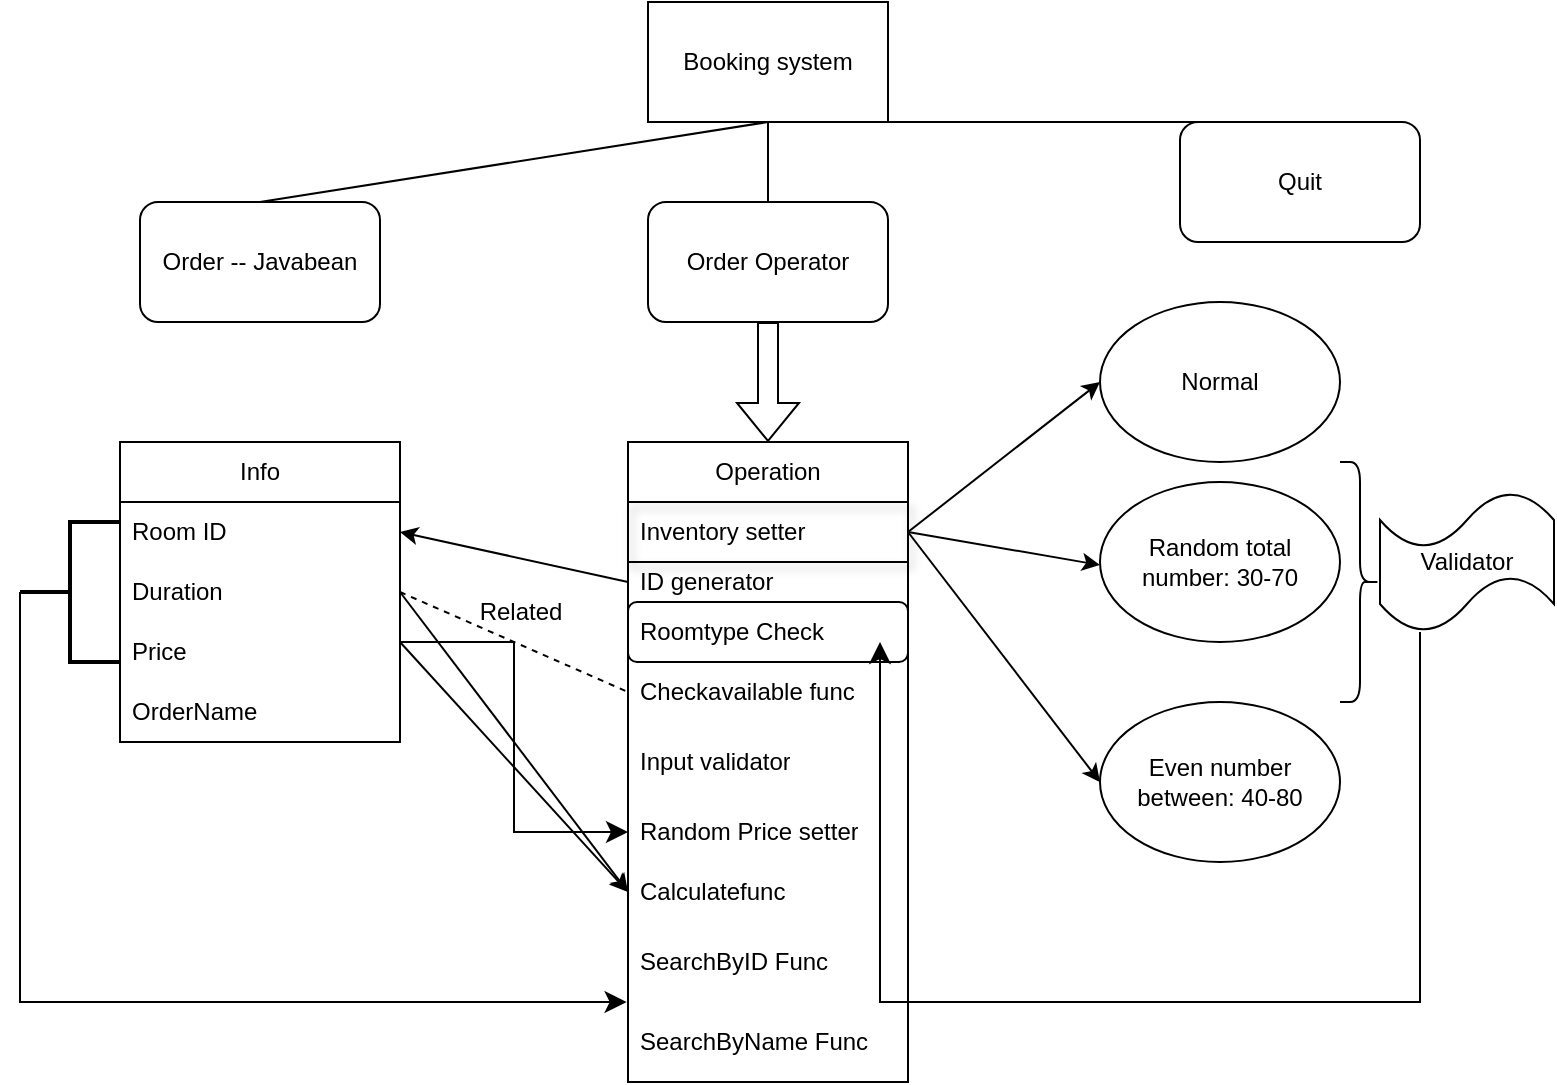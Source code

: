 <mxfile version="22.1.2" type="device">
  <diagram id="C5RBs43oDa-KdzZeNtuy" name="Page-1">
    <mxGraphModel dx="989" dy="577" grid="1" gridSize="10" guides="1" tooltips="1" connect="1" arrows="1" fold="1" page="1" pageScale="1" pageWidth="827" pageHeight="1169" math="0" shadow="0">
      <root>
        <mxCell id="WIyWlLk6GJQsqaUBKTNV-0" />
        <mxCell id="WIyWlLk6GJQsqaUBKTNV-1" parent="WIyWlLk6GJQsqaUBKTNV-0" />
        <mxCell id="8rY52Zaw_GlAbbQP_xOI-0" value="Booking system" style="rounded=0;whiteSpace=wrap;html=1;" vertex="1" parent="WIyWlLk6GJQsqaUBKTNV-1">
          <mxGeometry x="354" y="20" width="120" height="60" as="geometry" />
        </mxCell>
        <mxCell id="8rY52Zaw_GlAbbQP_xOI-1" value="Order -- Javabean" style="rounded=1;whiteSpace=wrap;html=1;" vertex="1" parent="WIyWlLk6GJQsqaUBKTNV-1">
          <mxGeometry x="100" y="120" width="120" height="60" as="geometry" />
        </mxCell>
        <mxCell id="8rY52Zaw_GlAbbQP_xOI-2" value="Order Operator" style="rounded=1;whiteSpace=wrap;html=1;" vertex="1" parent="WIyWlLk6GJQsqaUBKTNV-1">
          <mxGeometry x="354" y="120" width="120" height="60" as="geometry" />
        </mxCell>
        <mxCell id="8rY52Zaw_GlAbbQP_xOI-3" value="Quit" style="rounded=1;whiteSpace=wrap;html=1;" vertex="1" parent="WIyWlLk6GJQsqaUBKTNV-1">
          <mxGeometry x="620" y="80" width="120" height="60" as="geometry" />
        </mxCell>
        <mxCell id="8rY52Zaw_GlAbbQP_xOI-4" value="Info" style="swimlane;fontStyle=0;childLayout=stackLayout;horizontal=1;startSize=30;horizontalStack=0;resizeParent=1;resizeParentMax=0;resizeLast=0;collapsible=1;marginBottom=0;whiteSpace=wrap;html=1;" vertex="1" parent="WIyWlLk6GJQsqaUBKTNV-1">
          <mxGeometry x="90" y="240" width="140" height="150" as="geometry" />
        </mxCell>
        <mxCell id="8rY52Zaw_GlAbbQP_xOI-5" value="Room ID" style="text;strokeColor=none;fillColor=none;align=left;verticalAlign=middle;spacingLeft=4;spacingRight=4;overflow=hidden;points=[[0,0.5],[1,0.5]];portConstraint=eastwest;rotatable=0;whiteSpace=wrap;html=1;" vertex="1" parent="8rY52Zaw_GlAbbQP_xOI-4">
          <mxGeometry y="30" width="140" height="30" as="geometry" />
        </mxCell>
        <mxCell id="8rY52Zaw_GlAbbQP_xOI-6" value="Duration" style="text;strokeColor=none;fillColor=none;align=left;verticalAlign=middle;spacingLeft=4;spacingRight=4;overflow=hidden;points=[[0,0.5],[1,0.5]];portConstraint=eastwest;rotatable=0;whiteSpace=wrap;html=1;" vertex="1" parent="8rY52Zaw_GlAbbQP_xOI-4">
          <mxGeometry y="60" width="140" height="30" as="geometry" />
        </mxCell>
        <mxCell id="8rY52Zaw_GlAbbQP_xOI-7" value="Price" style="text;strokeColor=none;fillColor=none;align=left;verticalAlign=middle;spacingLeft=4;spacingRight=4;overflow=hidden;points=[[0,0.5],[1,0.5]];portConstraint=eastwest;rotatable=0;whiteSpace=wrap;html=1;" vertex="1" parent="8rY52Zaw_GlAbbQP_xOI-4">
          <mxGeometry y="90" width="140" height="30" as="geometry" />
        </mxCell>
        <mxCell id="8rY52Zaw_GlAbbQP_xOI-18" value="OrderName" style="text;strokeColor=none;fillColor=none;align=left;verticalAlign=middle;spacingLeft=4;spacingRight=4;overflow=hidden;points=[[0,0.5],[1,0.5]];portConstraint=eastwest;rotatable=0;whiteSpace=wrap;html=1;" vertex="1" parent="8rY52Zaw_GlAbbQP_xOI-4">
          <mxGeometry y="120" width="140" height="30" as="geometry" />
        </mxCell>
        <mxCell id="8rY52Zaw_GlAbbQP_xOI-9" value="Operation" style="swimlane;fontStyle=0;childLayout=stackLayout;horizontal=1;startSize=30;horizontalStack=0;resizeParent=1;resizeParentMax=0;resizeLast=0;collapsible=1;marginBottom=0;whiteSpace=wrap;html=1;" vertex="1" parent="WIyWlLk6GJQsqaUBKTNV-1">
          <mxGeometry x="344" y="240" width="140" height="320" as="geometry" />
        </mxCell>
        <mxCell id="8rY52Zaw_GlAbbQP_xOI-25" value="" style="endArrow=classic;html=1;rounded=0;entryX=1;entryY=0.5;entryDx=0;entryDy=0;" edge="1" parent="8rY52Zaw_GlAbbQP_xOI-9" target="8rY52Zaw_GlAbbQP_xOI-5">
          <mxGeometry width="50" height="50" relative="1" as="geometry">
            <mxPoint y="70" as="sourcePoint" />
            <mxPoint x="50" y="20" as="targetPoint" />
          </mxGeometry>
        </mxCell>
        <mxCell id="8rY52Zaw_GlAbbQP_xOI-15" value="Inventory setter" style="text;strokeColor=default;fillColor=none;align=left;verticalAlign=middle;spacingLeft=4;spacingRight=4;overflow=hidden;points=[[0,0.5],[1,0.5]];portConstraint=eastwest;rotatable=0;whiteSpace=wrap;html=1;glass=1;shadow=1;" vertex="1" parent="8rY52Zaw_GlAbbQP_xOI-9">
          <mxGeometry y="30" width="140" height="30" as="geometry" />
        </mxCell>
        <mxCell id="8rY52Zaw_GlAbbQP_xOI-17" value="ID generator" style="text;strokeColor=none;fillColor=none;align=left;verticalAlign=middle;spacingLeft=4;spacingRight=4;overflow=hidden;points=[[0,0.5],[1,0.5]];portConstraint=eastwest;rotatable=0;whiteSpace=wrap;html=1;" vertex="1" parent="8rY52Zaw_GlAbbQP_xOI-9">
          <mxGeometry y="60" width="140" height="20" as="geometry" />
        </mxCell>
        <mxCell id="8rY52Zaw_GlAbbQP_xOI-14" value="Roomtype Check" style="text;strokeColor=default;fillColor=none;align=left;verticalAlign=middle;spacingLeft=4;spacingRight=4;overflow=hidden;points=[[0,0.5],[1,0.5]];portConstraint=eastwest;rotatable=0;whiteSpace=wrap;html=1;rounded=1;" vertex="1" parent="8rY52Zaw_GlAbbQP_xOI-9">
          <mxGeometry y="80" width="140" height="30" as="geometry" />
        </mxCell>
        <mxCell id="8rY52Zaw_GlAbbQP_xOI-10" value="Checkavailable func" style="text;strokeColor=none;fillColor=none;align=left;verticalAlign=middle;spacingLeft=4;spacingRight=4;overflow=hidden;points=[[0,0.5],[1,0.5]];portConstraint=eastwest;rotatable=0;whiteSpace=wrap;html=1;" vertex="1" parent="8rY52Zaw_GlAbbQP_xOI-9">
          <mxGeometry y="110" width="140" height="30" as="geometry" />
        </mxCell>
        <mxCell id="8rY52Zaw_GlAbbQP_xOI-12" value="Input validator" style="text;strokeColor=none;fillColor=none;align=left;verticalAlign=middle;spacingLeft=4;spacingRight=4;overflow=hidden;points=[[0,0.5],[1,0.5]];portConstraint=eastwest;rotatable=0;whiteSpace=wrap;html=1;" vertex="1" parent="8rY52Zaw_GlAbbQP_xOI-9">
          <mxGeometry y="140" width="140" height="40" as="geometry" />
        </mxCell>
        <mxCell id="8rY52Zaw_GlAbbQP_xOI-16" value="Random Price setter" style="text;strokeColor=none;fillColor=none;align=left;verticalAlign=middle;spacingLeft=4;spacingRight=4;overflow=hidden;points=[[0,0.5],[1,0.5]];portConstraint=eastwest;rotatable=0;whiteSpace=wrap;html=1;" vertex="1" parent="8rY52Zaw_GlAbbQP_xOI-9">
          <mxGeometry y="180" width="140" height="30" as="geometry" />
        </mxCell>
        <mxCell id="8rY52Zaw_GlAbbQP_xOI-11" value="Calculatefunc" style="text;strokeColor=none;fillColor=none;align=left;verticalAlign=middle;spacingLeft=4;spacingRight=4;overflow=hidden;points=[[0,0.5],[1,0.5]];portConstraint=eastwest;rotatable=0;whiteSpace=wrap;html=1;" vertex="1" parent="8rY52Zaw_GlAbbQP_xOI-9">
          <mxGeometry y="210" width="140" height="30" as="geometry" />
        </mxCell>
        <mxCell id="8rY52Zaw_GlAbbQP_xOI-19" value="SearchByID Func" style="text;strokeColor=none;fillColor=none;align=left;verticalAlign=middle;spacingLeft=4;spacingRight=4;overflow=hidden;points=[[0,0.5],[1,0.5]];portConstraint=eastwest;rotatable=0;whiteSpace=wrap;html=1;" vertex="1" parent="8rY52Zaw_GlAbbQP_xOI-9">
          <mxGeometry y="240" width="140" height="40" as="geometry" />
        </mxCell>
        <mxCell id="8rY52Zaw_GlAbbQP_xOI-20" value="SearchByName Func" style="text;strokeColor=none;fillColor=none;align=left;verticalAlign=middle;spacingLeft=4;spacingRight=4;overflow=hidden;points=[[0,0.5],[1,0.5]];portConstraint=eastwest;rotatable=0;whiteSpace=wrap;html=1;" vertex="1" parent="8rY52Zaw_GlAbbQP_xOI-9">
          <mxGeometry y="280" width="140" height="40" as="geometry" />
        </mxCell>
        <mxCell id="8rY52Zaw_GlAbbQP_xOI-21" value="Random total number: 30-70" style="ellipse;whiteSpace=wrap;html=1;" vertex="1" parent="WIyWlLk6GJQsqaUBKTNV-1">
          <mxGeometry x="580" y="260" width="120" height="80" as="geometry" />
        </mxCell>
        <mxCell id="8rY52Zaw_GlAbbQP_xOI-22" value="Even number between: 40-80" style="ellipse;whiteSpace=wrap;html=1;" vertex="1" parent="WIyWlLk6GJQsqaUBKTNV-1">
          <mxGeometry x="580" y="370" width="120" height="80" as="geometry" />
        </mxCell>
        <mxCell id="8rY52Zaw_GlAbbQP_xOI-23" value="" style="endArrow=classic;html=1;rounded=0;entryX=-0.025;entryY=0.413;entryDx=0;entryDy=0;entryPerimeter=0;exitX=1;exitY=0.5;exitDx=0;exitDy=0;" edge="1" parent="WIyWlLk6GJQsqaUBKTNV-1" source="8rY52Zaw_GlAbbQP_xOI-15">
          <mxGeometry width="50" height="50" relative="1" as="geometry">
            <mxPoint x="487" y="298.48" as="sourcePoint" />
            <mxPoint x="580" y="301.52" as="targetPoint" />
          </mxGeometry>
        </mxCell>
        <mxCell id="8rY52Zaw_GlAbbQP_xOI-24" value="" style="endArrow=classic;html=1;rounded=0;entryX=0;entryY=0.5;entryDx=0;entryDy=0;exitX=1;exitY=0.5;exitDx=0;exitDy=0;" edge="1" parent="WIyWlLk6GJQsqaUBKTNV-1" source="8rY52Zaw_GlAbbQP_xOI-15" target="8rY52Zaw_GlAbbQP_xOI-22">
          <mxGeometry width="50" height="50" relative="1" as="geometry">
            <mxPoint x="484" y="298.48" as="sourcePoint" />
            <mxPoint x="577" y="301.52" as="targetPoint" />
          </mxGeometry>
        </mxCell>
        <mxCell id="8rY52Zaw_GlAbbQP_xOI-26" value="Normal" style="ellipse;whiteSpace=wrap;html=1;" vertex="1" parent="WIyWlLk6GJQsqaUBKTNV-1">
          <mxGeometry x="580" y="170" width="120" height="80" as="geometry" />
        </mxCell>
        <mxCell id="8rY52Zaw_GlAbbQP_xOI-27" value="" style="endArrow=classic;html=1;rounded=0;entryX=0;entryY=0.5;entryDx=0;entryDy=0;exitX=1;exitY=0.5;exitDx=0;exitDy=0;" edge="1" parent="WIyWlLk6GJQsqaUBKTNV-1" source="8rY52Zaw_GlAbbQP_xOI-15" target="8rY52Zaw_GlAbbQP_xOI-26">
          <mxGeometry width="50" height="50" relative="1" as="geometry">
            <mxPoint x="490" y="280" as="sourcePoint" />
            <mxPoint x="540" y="230" as="targetPoint" />
          </mxGeometry>
        </mxCell>
        <mxCell id="8rY52Zaw_GlAbbQP_xOI-28" value="Validator" style="shape=tape;whiteSpace=wrap;html=1;" vertex="1" parent="WIyWlLk6GJQsqaUBKTNV-1">
          <mxGeometry x="720" y="265" width="87" height="70" as="geometry" />
        </mxCell>
        <mxCell id="8rY52Zaw_GlAbbQP_xOI-29" value="" style="shape=curlyBracket;whiteSpace=wrap;html=1;rounded=1;flipH=1;labelPosition=right;verticalLabelPosition=middle;align=left;verticalAlign=middle;" vertex="1" parent="WIyWlLk6GJQsqaUBKTNV-1">
          <mxGeometry x="700" y="250" width="20" height="120" as="geometry" />
        </mxCell>
        <mxCell id="8rY52Zaw_GlAbbQP_xOI-30" value="" style="endArrow=classic;html=1;rounded=0;entryX=0;entryY=0.5;entryDx=0;entryDy=0;" edge="1" parent="WIyWlLk6GJQsqaUBKTNV-1" target="8rY52Zaw_GlAbbQP_xOI-11">
          <mxGeometry width="50" height="50" relative="1" as="geometry">
            <mxPoint x="230" y="315" as="sourcePoint" />
            <mxPoint x="280" y="265" as="targetPoint" />
          </mxGeometry>
        </mxCell>
        <mxCell id="8rY52Zaw_GlAbbQP_xOI-31" value="" style="endArrow=classic;html=1;rounded=0;entryX=0;entryY=0.5;entryDx=0;entryDy=0;" edge="1" parent="WIyWlLk6GJQsqaUBKTNV-1" target="8rY52Zaw_GlAbbQP_xOI-11">
          <mxGeometry width="50" height="50" relative="1" as="geometry">
            <mxPoint x="230" y="340" as="sourcePoint" />
            <mxPoint x="344" y="490" as="targetPoint" />
          </mxGeometry>
        </mxCell>
        <mxCell id="8rY52Zaw_GlAbbQP_xOI-32" value="" style="strokeWidth=2;html=1;shape=mxgraph.flowchart.annotation_2;align=left;labelPosition=right;pointerEvents=1;" vertex="1" parent="WIyWlLk6GJQsqaUBKTNV-1">
          <mxGeometry x="40" y="280" width="50" height="70" as="geometry" />
        </mxCell>
        <mxCell id="8rY52Zaw_GlAbbQP_xOI-33" value="" style="edgeStyle=elbowEdgeStyle;elbow=vertical;endArrow=classic;html=1;curved=0;rounded=0;endSize=8;startSize=8;entryX=-0.005;entryY=0.01;entryDx=0;entryDy=0;entryPerimeter=0;" edge="1" parent="WIyWlLk6GJQsqaUBKTNV-1" target="8rY52Zaw_GlAbbQP_xOI-20">
          <mxGeometry width="50" height="50" relative="1" as="geometry">
            <mxPoint x="40" y="315" as="sourcePoint" />
            <mxPoint x="340" y="520" as="targetPoint" />
            <Array as="points">
              <mxPoint x="190" y="520" />
            </Array>
          </mxGeometry>
        </mxCell>
        <mxCell id="8rY52Zaw_GlAbbQP_xOI-35" value="" style="endArrow=none;dashed=1;html=1;rounded=0;entryX=0;entryY=0.5;entryDx=0;entryDy=0;" edge="1" parent="WIyWlLk6GJQsqaUBKTNV-1" target="8rY52Zaw_GlAbbQP_xOI-10">
          <mxGeometry width="50" height="50" relative="1" as="geometry">
            <mxPoint x="230" y="315" as="sourcePoint" />
            <mxPoint x="280" y="265" as="targetPoint" />
          </mxGeometry>
        </mxCell>
        <mxCell id="8rY52Zaw_GlAbbQP_xOI-36" value="Related" style="text;html=1;align=center;verticalAlign=middle;resizable=0;points=[];autosize=1;strokeColor=none;fillColor=none;" vertex="1" parent="WIyWlLk6GJQsqaUBKTNV-1">
          <mxGeometry x="260" y="310" width="60" height="30" as="geometry" />
        </mxCell>
        <mxCell id="8rY52Zaw_GlAbbQP_xOI-37" value="" style="endArrow=none;html=1;rounded=0;entryX=0.5;entryY=1;entryDx=0;entryDy=0;" edge="1" parent="WIyWlLk6GJQsqaUBKTNV-1" target="8rY52Zaw_GlAbbQP_xOI-0">
          <mxGeometry width="50" height="50" relative="1" as="geometry">
            <mxPoint x="160" y="120" as="sourcePoint" />
            <mxPoint x="210" y="70" as="targetPoint" />
          </mxGeometry>
        </mxCell>
        <mxCell id="8rY52Zaw_GlAbbQP_xOI-38" value="" style="endArrow=none;html=1;rounded=0;" edge="1" parent="WIyWlLk6GJQsqaUBKTNV-1">
          <mxGeometry width="50" height="50" relative="1" as="geometry">
            <mxPoint x="414" y="120" as="sourcePoint" />
            <mxPoint x="414" y="80" as="targetPoint" />
          </mxGeometry>
        </mxCell>
        <mxCell id="8rY52Zaw_GlAbbQP_xOI-39" value="" style="endArrow=none;html=1;rounded=0;entryX=0.5;entryY=0;entryDx=0;entryDy=0;" edge="1" parent="WIyWlLk6GJQsqaUBKTNV-1" target="8rY52Zaw_GlAbbQP_xOI-3">
          <mxGeometry width="50" height="50" relative="1" as="geometry">
            <mxPoint x="414" y="80" as="sourcePoint" />
            <mxPoint x="674" y="38" as="targetPoint" />
          </mxGeometry>
        </mxCell>
        <mxCell id="8rY52Zaw_GlAbbQP_xOI-40" value="" style="shape=flexArrow;endArrow=classic;html=1;rounded=0;entryX=0.5;entryY=0;entryDx=0;entryDy=0;" edge="1" parent="WIyWlLk6GJQsqaUBKTNV-1" target="8rY52Zaw_GlAbbQP_xOI-9">
          <mxGeometry width="50" height="50" relative="1" as="geometry">
            <mxPoint x="414" y="180" as="sourcePoint" />
            <mxPoint x="464" y="130" as="targetPoint" />
          </mxGeometry>
        </mxCell>
        <mxCell id="8rY52Zaw_GlAbbQP_xOI-41" value="" style="edgeStyle=elbowEdgeStyle;elbow=vertical;endArrow=classic;html=1;curved=0;rounded=0;endSize=8;startSize=8;entryX=0.9;entryY=0.667;entryDx=0;entryDy=0;entryPerimeter=0;" edge="1" parent="WIyWlLk6GJQsqaUBKTNV-1" target="8rY52Zaw_GlAbbQP_xOI-14">
          <mxGeometry width="50" height="50" relative="1" as="geometry">
            <mxPoint x="740" y="335" as="sourcePoint" />
            <mxPoint x="520" y="340" as="targetPoint" />
            <Array as="points">
              <mxPoint x="630" y="520" />
            </Array>
          </mxGeometry>
        </mxCell>
        <mxCell id="8rY52Zaw_GlAbbQP_xOI-43" value="" style="edgeStyle=elbowEdgeStyle;elbow=horizontal;endArrow=classic;html=1;curved=0;rounded=0;endSize=8;startSize=8;" edge="1" parent="WIyWlLk6GJQsqaUBKTNV-1" target="8rY52Zaw_GlAbbQP_xOI-16">
          <mxGeometry width="50" height="50" relative="1" as="geometry">
            <mxPoint x="230" y="340" as="sourcePoint" />
            <mxPoint x="280" y="290" as="targetPoint" />
          </mxGeometry>
        </mxCell>
      </root>
    </mxGraphModel>
  </diagram>
</mxfile>

